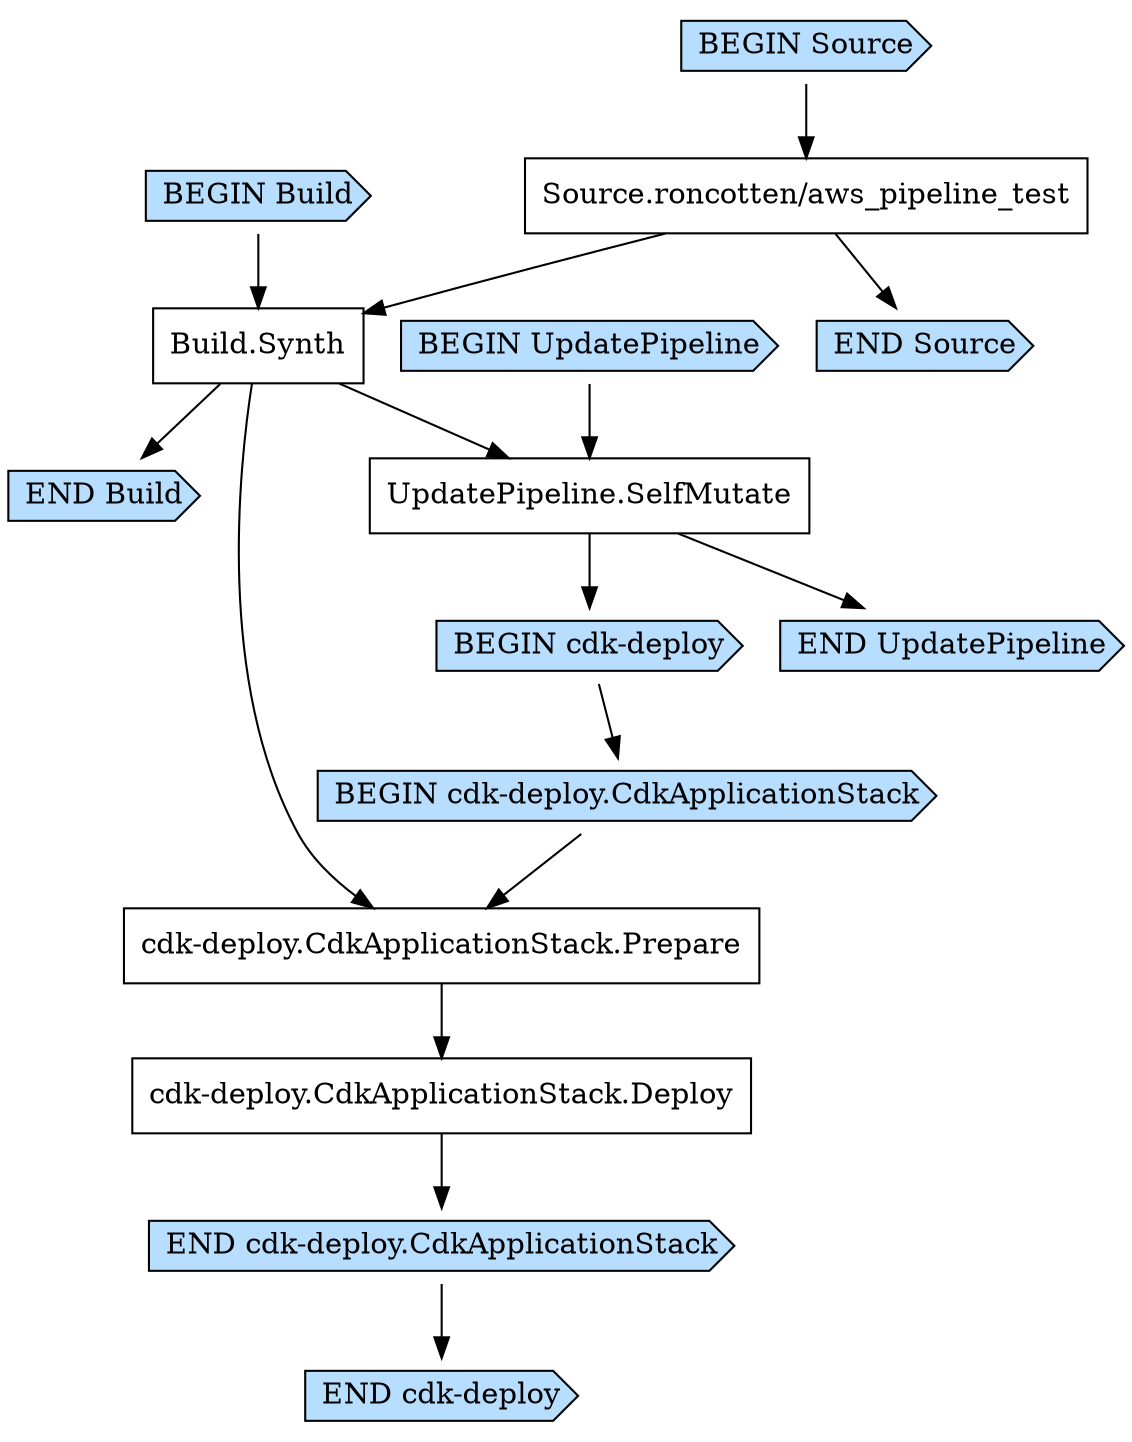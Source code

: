 digraph G {
  # Arrows represent an "unlocks" relationship (opposite of dependency). So chosen
  # because the layout looks more natural that way.
  # To represent subgraph dependencies, subgraphs are represented by BEGIN/END nodes.
  # To render: `dot -Tsvg cdkpipelineC3976E41.dot > graph.svg`, open in a browser.
  node [shape="box"];
"BEGIN Build" [shape="cds", style="filled", fillcolor="#b7deff"];
"END Build" [shape="cds", style="filled", fillcolor="#b7deff"];
"Build.Synth";
"Source.roncotten/aws_pipeline_test" -> "Build.Synth";
"BEGIN Build" -> "Build.Synth";
"Build.Synth" -> "END Build";
"BEGIN UpdatePipeline" [shape="cds", style="filled", fillcolor="#b7deff"];
"END UpdatePipeline" [shape="cds", style="filled", fillcolor="#b7deff"];
"UpdatePipeline.SelfMutate";
"Build.Synth" -> "UpdatePipeline.SelfMutate";
"BEGIN UpdatePipeline" -> "UpdatePipeline.SelfMutate";
"UpdatePipeline.SelfMutate" -> "END UpdatePipeline";
"BEGIN cdk-deploy" [shape="cds", style="filled", fillcolor="#b7deff"];
"END cdk-deploy" [shape="cds", style="filled", fillcolor="#b7deff"];
"UpdatePipeline.SelfMutate" -> "BEGIN cdk-deploy";
"BEGIN cdk-deploy.CdkApplicationStack" [shape="cds", style="filled", fillcolor="#b7deff"];
"END cdk-deploy.CdkApplicationStack" [shape="cds", style="filled", fillcolor="#b7deff"];
"cdk-deploy.CdkApplicationStack.Deploy";
"cdk-deploy.CdkApplicationStack.Prepare" -> "cdk-deploy.CdkApplicationStack.Deploy";
"cdk-deploy.CdkApplicationStack.Prepare";
"Build.Synth" -> "cdk-deploy.CdkApplicationStack.Prepare";
"BEGIN cdk-deploy.CdkApplicationStack" -> "cdk-deploy.CdkApplicationStack.Prepare";
"cdk-deploy.CdkApplicationStack.Deploy" -> "END cdk-deploy.CdkApplicationStack";
"BEGIN cdk-deploy" -> "BEGIN cdk-deploy.CdkApplicationStack";
"END cdk-deploy.CdkApplicationStack" -> "END cdk-deploy";
"BEGIN Source" [shape="cds", style="filled", fillcolor="#b7deff"];
"END Source" [shape="cds", style="filled", fillcolor="#b7deff"];
"Source.roncotten/aws_pipeline_test";
"BEGIN Source" -> "Source.roncotten/aws_pipeline_test";
"Source.roncotten/aws_pipeline_test" -> "END Source";
}